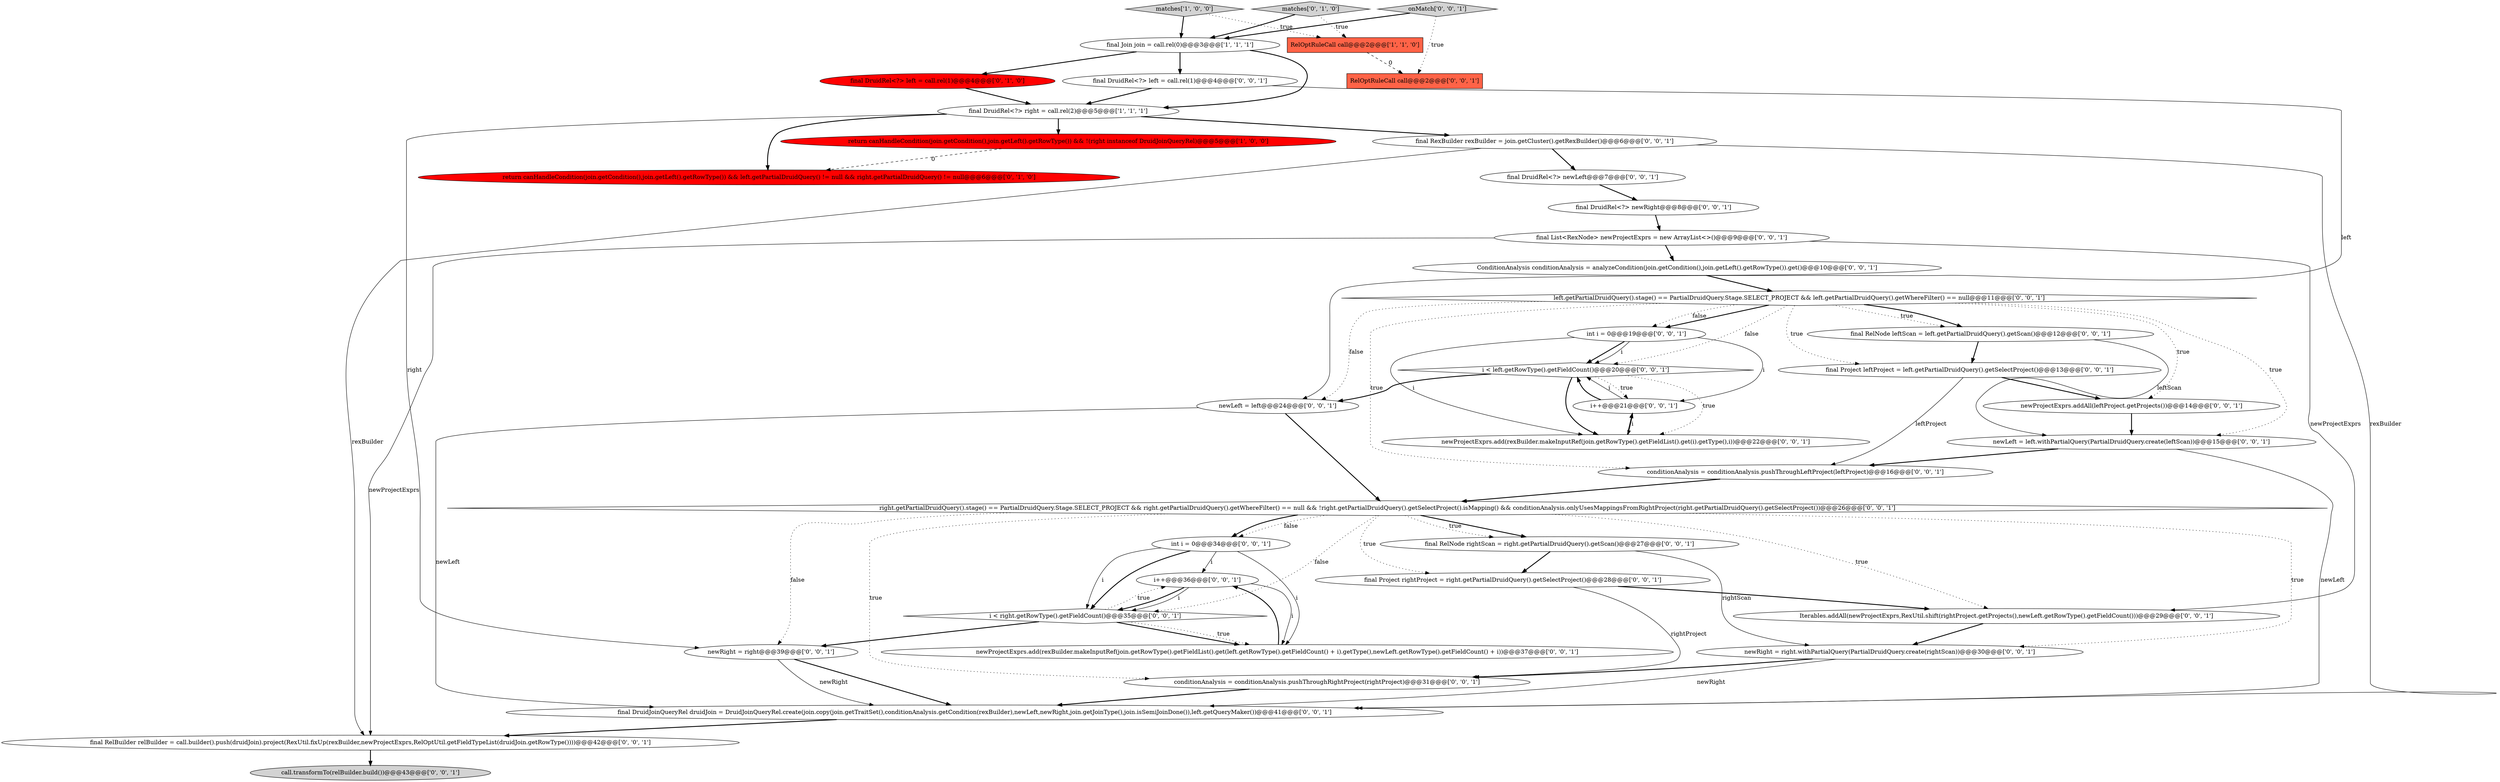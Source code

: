 digraph {
29 [style = filled, label = "final DruidJoinQueryRel druidJoin = DruidJoinQueryRel.create(join.copy(join.getTraitSet(),conditionAnalysis.getCondition(rexBuilder),newLeft,newRight,join.getJoinType(),join.isSemiJoinDone()),left.getQueryMaker())@@@41@@@['0', '0', '1']", fillcolor = white, shape = ellipse image = "AAA0AAABBB3BBB"];
14 [style = filled, label = "i++@@@21@@@['0', '0', '1']", fillcolor = white, shape = ellipse image = "AAA0AAABBB3BBB"];
6 [style = filled, label = "final DruidRel<?> left = call.rel(1)@@@4@@@['0', '1', '0']", fillcolor = red, shape = ellipse image = "AAA1AAABBB2BBB"];
28 [style = filled, label = "newRight = right@@@39@@@['0', '0', '1']", fillcolor = white, shape = ellipse image = "AAA0AAABBB3BBB"];
1 [style = filled, label = "matches['1', '0', '0']", fillcolor = lightgray, shape = diamond image = "AAA0AAABBB1BBB"];
23 [style = filled, label = "i++@@@36@@@['0', '0', '1']", fillcolor = white, shape = ellipse image = "AAA0AAABBB3BBB"];
15 [style = filled, label = "newProjectExprs.add(rexBuilder.makeInputRef(join.getRowType().getFieldList().get(i).getType(),i))@@@22@@@['0', '0', '1']", fillcolor = white, shape = ellipse image = "AAA0AAABBB3BBB"];
26 [style = filled, label = "conditionAnalysis = conditionAnalysis.pushThroughLeftProject(leftProject)@@@16@@@['0', '0', '1']", fillcolor = white, shape = ellipse image = "AAA0AAABBB3BBB"];
39 [style = filled, label = "call.transformTo(relBuilder.build())@@@43@@@['0', '0', '1']", fillcolor = lightgray, shape = ellipse image = "AAA0AAABBB3BBB"];
4 [style = filled, label = "return canHandleCondition(join.getCondition(),join.getLeft().getRowType()) && !(right instanceof DruidJoinQueryRel)@@@5@@@['1', '0', '0']", fillcolor = red, shape = ellipse image = "AAA1AAABBB1BBB"];
0 [style = filled, label = "final DruidRel<?> right = call.rel(2)@@@5@@@['1', '1', '1']", fillcolor = white, shape = ellipse image = "AAA0AAABBB1BBB"];
31 [style = filled, label = "final Project rightProject = right.getPartialDruidQuery().getSelectProject()@@@28@@@['0', '0', '1']", fillcolor = white, shape = ellipse image = "AAA0AAABBB3BBB"];
22 [style = filled, label = "final RelBuilder relBuilder = call.builder().push(druidJoin).project(RexUtil.fixUp(rexBuilder,newProjectExprs,RelOptUtil.getFieldTypeList(druidJoin.getRowType())))@@@42@@@['0', '0', '1']", fillcolor = white, shape = ellipse image = "AAA0AAABBB3BBB"];
3 [style = filled, label = "final Join join = call.rel(0)@@@3@@@['1', '1', '1']", fillcolor = white, shape = ellipse image = "AAA0AAABBB1BBB"];
10 [style = filled, label = "left.getPartialDruidQuery().stage() == PartialDruidQuery.Stage.SELECT_PROJECT && left.getPartialDruidQuery().getWhereFilter() == null@@@11@@@['0', '0', '1']", fillcolor = white, shape = diamond image = "AAA0AAABBB3BBB"];
18 [style = filled, label = "i < left.getRowType().getFieldCount()@@@20@@@['0', '0', '1']", fillcolor = white, shape = diamond image = "AAA0AAABBB3BBB"];
24 [style = filled, label = "final DruidRel<?> newRight@@@8@@@['0', '0', '1']", fillcolor = white, shape = ellipse image = "AAA0AAABBB3BBB"];
40 [style = filled, label = "conditionAnalysis = conditionAnalysis.pushThroughRightProject(rightProject)@@@31@@@['0', '0', '1']", fillcolor = white, shape = ellipse image = "AAA0AAABBB3BBB"];
8 [style = filled, label = "final DruidRel<?> newLeft@@@7@@@['0', '0', '1']", fillcolor = white, shape = ellipse image = "AAA0AAABBB3BBB"];
27 [style = filled, label = "final RexBuilder rexBuilder = join.getCluster().getRexBuilder()@@@6@@@['0', '0', '1']", fillcolor = white, shape = ellipse image = "AAA0AAABBB3BBB"];
17 [style = filled, label = "newProjectExprs.addAll(leftProject.getProjects())@@@14@@@['0', '0', '1']", fillcolor = white, shape = ellipse image = "AAA0AAABBB3BBB"];
12 [style = filled, label = "onMatch['0', '0', '1']", fillcolor = lightgray, shape = diamond image = "AAA0AAABBB3BBB"];
37 [style = filled, label = "ConditionAnalysis conditionAnalysis = analyzeCondition(join.getCondition(),join.getLeft().getRowType()).get()@@@10@@@['0', '0', '1']", fillcolor = white, shape = ellipse image = "AAA0AAABBB3BBB"];
5 [style = filled, label = "return canHandleCondition(join.getCondition(),join.getLeft().getRowType()) && left.getPartialDruidQuery() != null && right.getPartialDruidQuery() != null@@@6@@@['0', '1', '0']", fillcolor = red, shape = ellipse image = "AAA1AAABBB2BBB"];
7 [style = filled, label = "matches['0', '1', '0']", fillcolor = lightgray, shape = diamond image = "AAA0AAABBB2BBB"];
32 [style = filled, label = "final Project leftProject = left.getPartialDruidQuery().getSelectProject()@@@13@@@['0', '0', '1']", fillcolor = white, shape = ellipse image = "AAA0AAABBB3BBB"];
33 [style = filled, label = "final DruidRel<?> left = call.rel(1)@@@4@@@['0', '0', '1']", fillcolor = white, shape = ellipse image = "AAA0AAABBB3BBB"];
38 [style = filled, label = "newProjectExprs.add(rexBuilder.makeInputRef(join.getRowType().getFieldList().get(left.getRowType().getFieldCount() + i).getType(),newLeft.getRowType().getFieldCount() + i))@@@37@@@['0', '0', '1']", fillcolor = white, shape = ellipse image = "AAA0AAABBB3BBB"];
2 [style = filled, label = "RelOptRuleCall call@@@2@@@['1', '1', '0']", fillcolor = tomato, shape = box image = "AAA0AAABBB1BBB"];
11 [style = filled, label = "int i = 0@@@19@@@['0', '0', '1']", fillcolor = white, shape = ellipse image = "AAA0AAABBB3BBB"];
34 [style = filled, label = "final RelNode rightScan = right.getPartialDruidQuery().getScan()@@@27@@@['0', '0', '1']", fillcolor = white, shape = ellipse image = "AAA0AAABBB3BBB"];
19 [style = filled, label = "final List<RexNode> newProjectExprs = new ArrayList<>()@@@9@@@['0', '0', '1']", fillcolor = white, shape = ellipse image = "AAA0AAABBB3BBB"];
20 [style = filled, label = "int i = 0@@@34@@@['0', '0', '1']", fillcolor = white, shape = ellipse image = "AAA0AAABBB3BBB"];
21 [style = filled, label = "Iterables.addAll(newProjectExprs,RexUtil.shift(rightProject.getProjects(),newLeft.getRowType().getFieldCount()))@@@29@@@['0', '0', '1']", fillcolor = white, shape = ellipse image = "AAA0AAABBB3BBB"];
16 [style = filled, label = "RelOptRuleCall call@@@2@@@['0', '0', '1']", fillcolor = tomato, shape = box image = "AAA0AAABBB3BBB"];
13 [style = filled, label = "newRight = right.withPartialQuery(PartialDruidQuery.create(rightScan))@@@30@@@['0', '0', '1']", fillcolor = white, shape = ellipse image = "AAA0AAABBB3BBB"];
25 [style = filled, label = "right.getPartialDruidQuery().stage() == PartialDruidQuery.Stage.SELECT_PROJECT && right.getPartialDruidQuery().getWhereFilter() == null && !right.getPartialDruidQuery().getSelectProject().isMapping() && conditionAnalysis.onlyUsesMappingsFromRightProject(right.getPartialDruidQuery().getSelectProject())@@@26@@@['0', '0', '1']", fillcolor = white, shape = diamond image = "AAA0AAABBB3BBB"];
35 [style = filled, label = "i < right.getRowType().getFieldCount()@@@35@@@['0', '0', '1']", fillcolor = white, shape = diamond image = "AAA0AAABBB3BBB"];
36 [style = filled, label = "newLeft = left.withPartialQuery(PartialDruidQuery.create(leftScan))@@@15@@@['0', '0', '1']", fillcolor = white, shape = ellipse image = "AAA0AAABBB3BBB"];
30 [style = filled, label = "final RelNode leftScan = left.getPartialDruidQuery().getScan()@@@12@@@['0', '0', '1']", fillcolor = white, shape = ellipse image = "AAA0AAABBB3BBB"];
9 [style = filled, label = "newLeft = left@@@24@@@['0', '0', '1']", fillcolor = white, shape = ellipse image = "AAA0AAABBB3BBB"];
20->35 [style = solid, label="i"];
32->26 [style = solid, label="leftProject"];
25->34 [style = bold, label=""];
19->21 [style = solid, label="newProjectExprs"];
18->15 [style = dotted, label="true"];
31->21 [style = bold, label=""];
10->30 [style = dotted, label="true"];
10->32 [style = dotted, label="true"];
25->20 [style = dotted, label="false"];
33->0 [style = bold, label=""];
17->36 [style = bold, label=""];
19->22 [style = solid, label="newProjectExprs"];
35->38 [style = bold, label=""];
31->40 [style = solid, label="rightProject"];
25->21 [style = dotted, label="true"];
21->13 [style = bold, label=""];
10->11 [style = bold, label=""];
27->29 [style = solid, label="rexBuilder"];
24->19 [style = bold, label=""];
18->15 [style = bold, label=""];
35->38 [style = dotted, label="true"];
34->31 [style = bold, label=""];
13->40 [style = bold, label=""];
3->33 [style = bold, label=""];
13->29 [style = solid, label="newRight"];
11->18 [style = bold, label=""];
3->0 [style = bold, label=""];
19->37 [style = bold, label=""];
23->35 [style = bold, label=""];
35->28 [style = bold, label=""];
20->23 [style = solid, label="i"];
2->16 [style = dashed, label="0"];
18->9 [style = bold, label=""];
4->5 [style = dashed, label="0"];
10->26 [style = dotted, label="true"];
14->18 [style = bold, label=""];
10->9 [style = dotted, label="false"];
27->8 [style = bold, label=""];
32->17 [style = bold, label=""];
40->29 [style = bold, label=""];
8->24 [style = bold, label=""];
28->29 [style = bold, label=""];
7->2 [style = dotted, label="true"];
33->9 [style = solid, label="left"];
15->14 [style = bold, label=""];
37->10 [style = bold, label=""];
25->31 [style = dotted, label="true"];
1->3 [style = bold, label=""];
3->6 [style = bold, label=""];
30->32 [style = bold, label=""];
25->13 [style = dotted, label="true"];
25->28 [style = dotted, label="false"];
10->17 [style = dotted, label="true"];
25->20 [style = bold, label=""];
23->35 [style = solid, label="i"];
11->14 [style = solid, label="i"];
22->39 [style = bold, label=""];
34->13 [style = solid, label="rightScan"];
12->3 [style = bold, label=""];
35->23 [style = dotted, label="true"];
0->28 [style = solid, label="right"];
10->30 [style = bold, label=""];
10->18 [style = dotted, label="false"];
0->5 [style = bold, label=""];
30->36 [style = solid, label="leftScan"];
20->38 [style = solid, label="i"];
27->22 [style = solid, label="rexBuilder"];
23->38 [style = solid, label="i"];
25->35 [style = dotted, label="false"];
0->27 [style = bold, label=""];
25->34 [style = dotted, label="true"];
26->25 [style = bold, label=""];
38->23 [style = bold, label=""];
14->18 [style = solid, label="i"];
6->0 [style = bold, label=""];
36->26 [style = bold, label=""];
28->29 [style = solid, label="newRight"];
11->15 [style = solid, label="i"];
18->14 [style = dotted, label="true"];
9->29 [style = solid, label="newLeft"];
7->3 [style = bold, label=""];
10->36 [style = dotted, label="true"];
10->11 [style = dotted, label="false"];
25->40 [style = dotted, label="true"];
12->16 [style = dotted, label="true"];
0->4 [style = bold, label=""];
9->25 [style = bold, label=""];
20->35 [style = bold, label=""];
29->22 [style = bold, label=""];
14->15 [style = solid, label="i"];
1->2 [style = dotted, label="true"];
36->29 [style = solid, label="newLeft"];
11->18 [style = solid, label="i"];
}
